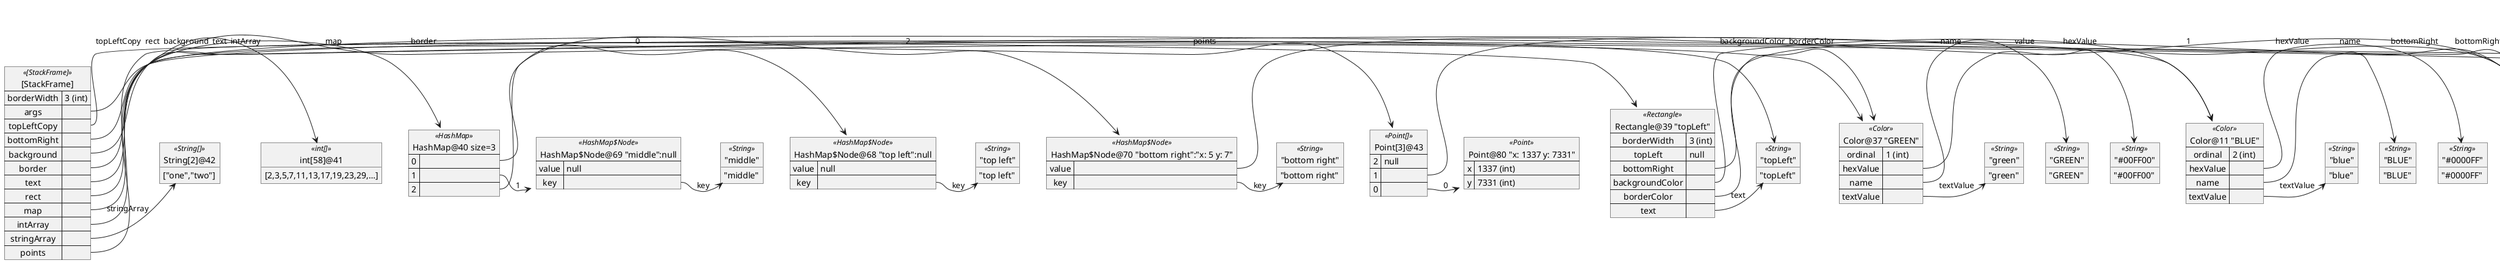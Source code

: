 @startuml
map "[StackFrame]" as _0f07b6f2a31cbd2e26428c51e8660b0dffe6e352 <<[StackFrame]>> {
  borderWidth => 3 (int)
  args =>
  topLeftCopy =>
  bottomRight =>
  background =>
  border =>
  text =>
  rect =>
  map =>
  intArray =>
  stringArray =>
  points =>
}
object "String[0]@8" as _482d9dec6ff954d68d94793f765be61dbc59cb47 <<String[]>> {
  []
}
map "Point@9 <U+0022>x: 42 y: 1<U+0022>" as _1b1d14e75647f191269ac449d87d9ac12506b865 <<Point>> {
  x => 42 (int)
  y => 1 (int)
}
map "Point@10 <U+0022>x: 5 y: 7<U+0022>" as _a4085fe64a34efdca9c495374ced14d982a9fcf0 <<Point>> {
  x => 5 (int)
  y => 7 (int)
}
map "Color@11 <U+0022>BLUE<U+0022>" as _c782cb251d54e777f73ba090318ea4549ea0154c <<Color>> {
  ordinal => 2 (int)
  hexValue =>
  name =>
  textValue =>
}
object "<U+0022>#0000FF<U+0022>" as _ddc022e583fa6f700df84118a557f6ee593d0896 <<String>> {
  "#0000FF"
}
object "<U+0022>BLUE<U+0022>" as _68f417e07413646bc6802be73fa896ef65e71986 <<String>> {
  "BLUE"
}
object "<U+0022>blue<U+0022>" as _2fc96ff8cf245465ff831587cf4c032a1fee1ecb <<String>> {
  "blue"
}
map "Color@37 <U+0022>GREEN<U+0022>" as _83b1db9c519c2b87f16cd319822b17b3c6a62a8e <<Color>> {
  ordinal => 1 (int)
  hexValue =>
  name =>
  textValue =>
}
object "<U+0022>#00FF00<U+0022>" as _f38dba1e51caf683679520a6946afc772ac2222d <<String>> {
  "#00FF00"
}
object "<U+0022>GREEN<U+0022>" as _ed9882efaf59d7dfde3338f3304ac8f964ed8375 <<String>> {
  "GREEN"
}
object "<U+0022>green<U+0022>" as _4593e280546f904a7f1a2b3c5cfa43d8ae500f53 <<String>> {
  "green"
}
object "<U+0022>topLeft<U+0022>" as _33682ad97510072b61183de7a4bb48da0e39b0b1 <<String>> {
  "topLeft"
}
map "Rectangle@39 <U+0022>topLeft<U+0022>" as _e91898f089a0f9e253c468c6d8d606f38cf85329 <<Rectangle>> {
  borderWidth => 3 (int)
  topLeft => null
  bottomRight =>
  backgroundColor =>
  borderColor =>
  text =>
}
map "HashMap@40 size=3" as _86d2b65f32348774927a79d7a31769d7e10f45e3 <<HashMap>> {
  0 =>
  1 =>
  2 =>
}
map "HashMap$Node@68 <U+0022>top left<U+0022>:null" as _a21cb739419a4eaab8ba844909b45dd76458437f <<HashMap$Node>> {
  value => null
  key =>
}
object "<U+0022>top left<U+0022>" as _cd6760fb5af30e8ebf4ff44f153961f212af9bb5 <<String>> {
  "top left"
}
map "HashMap$Node@69 <U+0022>middle<U+0022>:null" as _1163868589bb43fc94f11464b480fbb3e9138123 <<HashMap$Node>> {
  value => null
  key =>
}
object "<U+0022>middle<U+0022>" as _34de41e50bb069b8e9e78b1b7731121eb4debf9c <<String>> {
  "middle"
}
map "HashMap$Node@70 <U+0022>bottom right<U+0022>:<U+0022>x: 5 y: 7<U+0022>" as _687cda35abd48b9a7e14c54e9ef62d1f9cc080a7 <<HashMap$Node>> {
  value =>
  key =>
}
object "<U+0022>bottom right<U+0022>" as _9ec248d870dc55767f1de0ba3545ed57f767a43c <<String>> {
  "bottom right"
}
object "int[58]@41" as _26cb8f97b39839eb7ae52c25f2f8d102403660b5 <<int[]>> {
  [2,3,5,7,11,13,17,19,23,29,…]
}
object "String[2]@42" as _71d4b85b1d4247e6d2f27d76c2384fefeec170bd <<String[]>> {
  ["one","two"]
}
map "Point[3]@43" as _d2d6627a35a13caa54370564ee9914486bf006b6 <<Point[]>> {
  2 => null
  1 =>
  0 =>
}
map "Point@80 <U+0022>x: 1337 y: 7331<U+0022>" as _19700cd8fd1b87bef6d2046533a6afbb10c87d0a <<Point>> {
  x => 1337 (int)
  y => 7331 (int)
}
_0f07b6f2a31cbd2e26428c51e8660b0dffe6e352::args => _482d9dec6ff954d68d94793f765be61dbc59cb47 : args
_0f07b6f2a31cbd2e26428c51e8660b0dffe6e352::topLeftCopy => _1b1d14e75647f191269ac449d87d9ac12506b865 : topLeftCopy
_0f07b6f2a31cbd2e26428c51e8660b0dffe6e352::bottomRight => _a4085fe64a34efdca9c495374ced14d982a9fcf0 : bottomRight
_e91898f089a0f9e253c468c6d8d606f38cf85329::bottomRight => _a4085fe64a34efdca9c495374ced14d982a9fcf0 : bottomRight
_687cda35abd48b9a7e14c54e9ef62d1f9cc080a7::value => _a4085fe64a34efdca9c495374ced14d982a9fcf0 : value
_d2d6627a35a13caa54370564ee9914486bf006b6::1 => _a4085fe64a34efdca9c495374ced14d982a9fcf0 : 1
_0f07b6f2a31cbd2e26428c51e8660b0dffe6e352::background => _c782cb251d54e777f73ba090318ea4549ea0154c : background
_e91898f089a0f9e253c468c6d8d606f38cf85329::backgroundColor => _c782cb251d54e777f73ba090318ea4549ea0154c : backgroundColor
_c782cb251d54e777f73ba090318ea4549ea0154c::hexValue => _ddc022e583fa6f700df84118a557f6ee593d0896 : hexValue
_c782cb251d54e777f73ba090318ea4549ea0154c::name => _68f417e07413646bc6802be73fa896ef65e71986 : name
_c782cb251d54e777f73ba090318ea4549ea0154c::textValue => _2fc96ff8cf245465ff831587cf4c032a1fee1ecb : textValue
_0f07b6f2a31cbd2e26428c51e8660b0dffe6e352::border => _83b1db9c519c2b87f16cd319822b17b3c6a62a8e : border
_e91898f089a0f9e253c468c6d8d606f38cf85329::borderColor => _83b1db9c519c2b87f16cd319822b17b3c6a62a8e : borderColor
_83b1db9c519c2b87f16cd319822b17b3c6a62a8e::hexValue => _f38dba1e51caf683679520a6946afc772ac2222d : hexValue
_83b1db9c519c2b87f16cd319822b17b3c6a62a8e::name => _ed9882efaf59d7dfde3338f3304ac8f964ed8375 : name
_83b1db9c519c2b87f16cd319822b17b3c6a62a8e::textValue => _4593e280546f904a7f1a2b3c5cfa43d8ae500f53 : textValue
_0f07b6f2a31cbd2e26428c51e8660b0dffe6e352::text => _33682ad97510072b61183de7a4bb48da0e39b0b1 : text
_e91898f089a0f9e253c468c6d8d606f38cf85329::text => _33682ad97510072b61183de7a4bb48da0e39b0b1 : text
_0f07b6f2a31cbd2e26428c51e8660b0dffe6e352::rect => _e91898f089a0f9e253c468c6d8d606f38cf85329 : rect
_0f07b6f2a31cbd2e26428c51e8660b0dffe6e352::map => _86d2b65f32348774927a79d7a31769d7e10f45e3 : map
_86d2b65f32348774927a79d7a31769d7e10f45e3::0 => _a21cb739419a4eaab8ba844909b45dd76458437f : 0
_a21cb739419a4eaab8ba844909b45dd76458437f::key => _cd6760fb5af30e8ebf4ff44f153961f212af9bb5 : key
_86d2b65f32348774927a79d7a31769d7e10f45e3::1 => _1163868589bb43fc94f11464b480fbb3e9138123 : 1
_1163868589bb43fc94f11464b480fbb3e9138123::key => _34de41e50bb069b8e9e78b1b7731121eb4debf9c : key
_86d2b65f32348774927a79d7a31769d7e10f45e3::2 => _687cda35abd48b9a7e14c54e9ef62d1f9cc080a7 : 2
_687cda35abd48b9a7e14c54e9ef62d1f9cc080a7::key => _9ec248d870dc55767f1de0ba3545ed57f767a43c : key
_0f07b6f2a31cbd2e26428c51e8660b0dffe6e352::intArray => _26cb8f97b39839eb7ae52c25f2f8d102403660b5 : intArray
_0f07b6f2a31cbd2e26428c51e8660b0dffe6e352::stringArray => _71d4b85b1d4247e6d2f27d76c2384fefeec170bd : stringArray
_0f07b6f2a31cbd2e26428c51e8660b0dffe6e352::points => _d2d6627a35a13caa54370564ee9914486bf006b6 : points
_d2d6627a35a13caa54370564ee9914486bf006b6::0 => _19700cd8fd1b87bef6d2046533a6afbb10c87d0a : 0
@enduml
